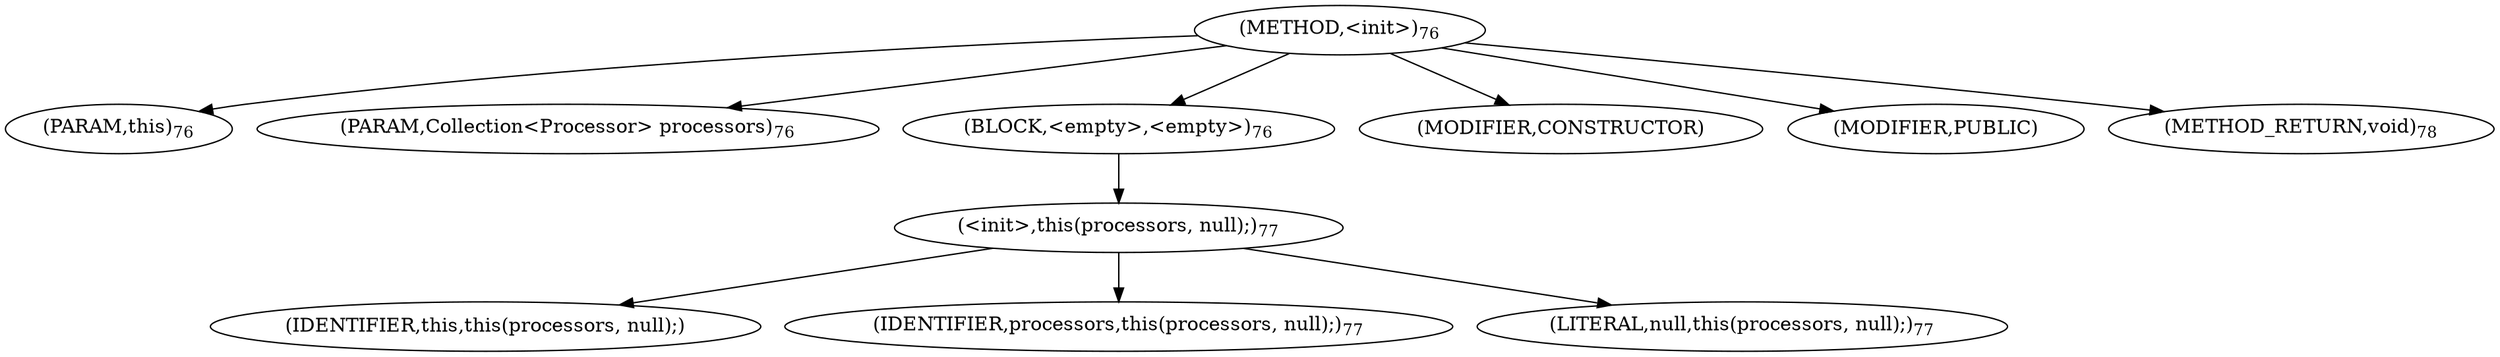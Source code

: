 digraph "&lt;init&gt;" {  
"121" [label = <(METHOD,&lt;init&gt;)<SUB>76</SUB>> ]
"21" [label = <(PARAM,this)<SUB>76</SUB>> ]
"122" [label = <(PARAM,Collection&lt;Processor&gt; processors)<SUB>76</SUB>> ]
"123" [label = <(BLOCK,&lt;empty&gt;,&lt;empty&gt;)<SUB>76</SUB>> ]
"124" [label = <(&lt;init&gt;,this(processors, null);)<SUB>77</SUB>> ]
"20" [label = <(IDENTIFIER,this,this(processors, null);)> ]
"125" [label = <(IDENTIFIER,processors,this(processors, null);)<SUB>77</SUB>> ]
"126" [label = <(LITERAL,null,this(processors, null);)<SUB>77</SUB>> ]
"127" [label = <(MODIFIER,CONSTRUCTOR)> ]
"128" [label = <(MODIFIER,PUBLIC)> ]
"129" [label = <(METHOD_RETURN,void)<SUB>78</SUB>> ]
  "121" -> "21" 
  "121" -> "122" 
  "121" -> "123" 
  "121" -> "127" 
  "121" -> "128" 
  "121" -> "129" 
  "123" -> "124" 
  "124" -> "20" 
  "124" -> "125" 
  "124" -> "126" 
}
